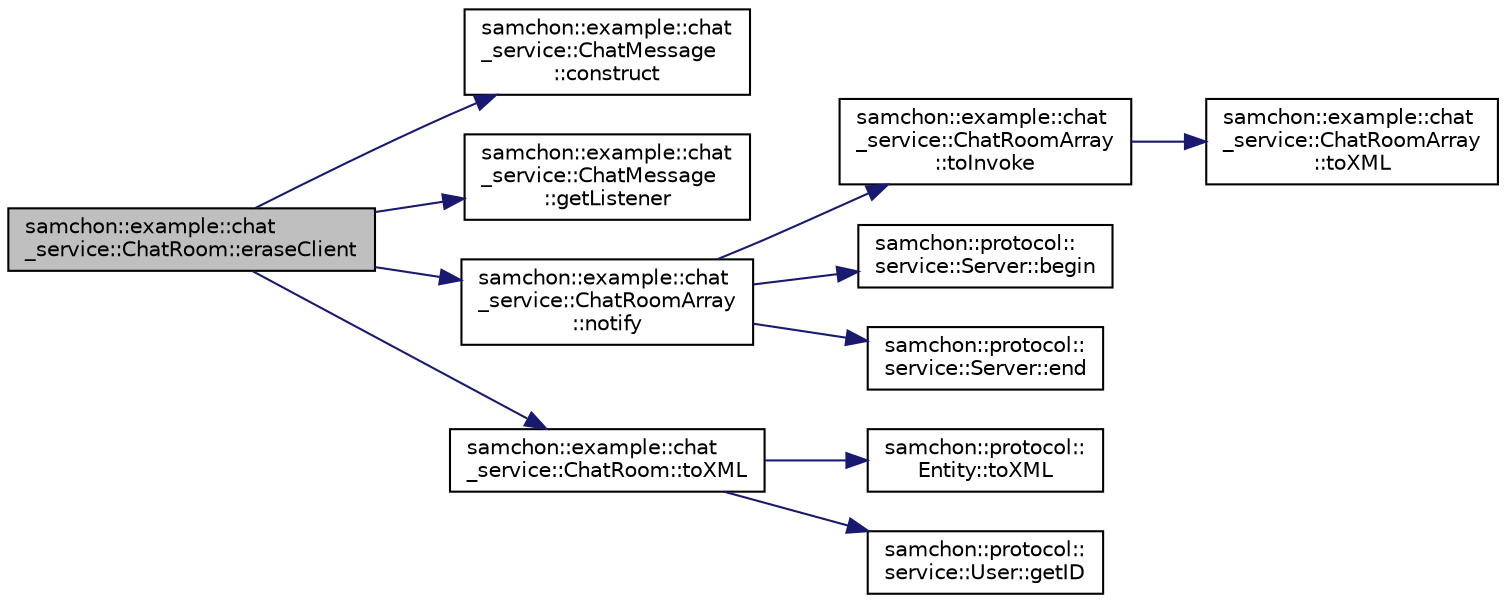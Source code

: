 digraph "samchon::example::chat_service::ChatRoom::eraseClient"
{
  edge [fontname="Helvetica",fontsize="10",labelfontname="Helvetica",labelfontsize="10"];
  node [fontname="Helvetica",fontsize="10",shape=record];
  rankdir="LR";
  Node1 [label="samchon::example::chat\l_service::ChatRoom::eraseClient",height=0.2,width=0.4,color="black", fillcolor="grey75", style="filled", fontcolor="black"];
  Node1 -> Node2 [color="midnightblue",fontsize="10",style="solid",fontname="Helvetica"];
  Node2 [label="samchon::example::chat\l_service::ChatMessage\l::construct",height=0.2,width=0.4,color="black", fillcolor="white", style="filled",URL="$df/d7b/classsamchon_1_1example_1_1chat__service_1_1ChatMessage.html#aafaaf6a512dde7ed2e604d0957fe2e09",tooltip="Construct data of the Entity from an XML object. "];
  Node1 -> Node3 [color="midnightblue",fontsize="10",style="solid",fontname="Helvetica"];
  Node3 [label="samchon::example::chat\l_service::ChatMessage\l::getListener",height=0.2,width=0.4,color="black", fillcolor="white", style="filled",URL="$df/d7b/classsamchon_1_1example_1_1chat__service_1_1ChatMessage.html#a044ab0fc1677c7d8ecc3e742d8a1b66b",tooltip="Get listener. "];
  Node1 -> Node4 [color="midnightblue",fontsize="10",style="solid",fontname="Helvetica"];
  Node4 [label="samchon::example::chat\l_service::ChatRoomArray\l::notify",height=0.2,width=0.4,color="black", fillcolor="white", style="filled",URL="$d2/d9a/classsamchon_1_1example_1_1chat__service_1_1ChatRoomArray.html#a5ea05f0b01dc3ef7cf34d08602e09eb5",tooltip="Notify changes of chat rooms. "];
  Node4 -> Node5 [color="midnightblue",fontsize="10",style="solid",fontname="Helvetica"];
  Node5 [label="samchon::example::chat\l_service::ChatRoomArray\l::toInvoke",height=0.2,width=0.4,color="black", fillcolor="white", style="filled",URL="$d2/d9a/classsamchon_1_1example_1_1chat__service_1_1ChatRoomArray.html#a227fb2ea6055b9bc7824b29233bc929b",tooltip="Get an Invoke message used to notifying change. "];
  Node5 -> Node6 [color="midnightblue",fontsize="10",style="solid",fontname="Helvetica"];
  Node6 [label="samchon::example::chat\l_service::ChatRoomArray\l::toXML",height=0.2,width=0.4,color="black", fillcolor="white", style="filled",URL="$d2/d9a/classsamchon_1_1example_1_1chat__service_1_1ChatRoomArray.html#ae5ee1a42571f3ef124bc8c0d2cec672e",tooltip="Get an XML object representing the ChatRoomArray. "];
  Node4 -> Node7 [color="midnightblue",fontsize="10",style="solid",fontname="Helvetica"];
  Node7 [label="samchon::protocol::\lservice::Server::begin",height=0.2,width=0.4,color="black", fillcolor="white", style="filled",URL="$d9/d35/classsamchon_1_1protocol_1_1service_1_1Server.html#a2a8a026a158064329880fbd97cddca7b",tooltip="A const iterator of begin. "];
  Node4 -> Node8 [color="midnightblue",fontsize="10",style="solid",fontname="Helvetica"];
  Node8 [label="samchon::protocol::\lservice::Server::end",height=0.2,width=0.4,color="black", fillcolor="white", style="filled",URL="$d9/d35/classsamchon_1_1protocol_1_1service_1_1Server.html#a4d833c2e22ba70d4baf22c600e304469",tooltip="A const iterator of end. "];
  Node1 -> Node9 [color="midnightblue",fontsize="10",style="solid",fontname="Helvetica"];
  Node9 [label="samchon::example::chat\l_service::ChatRoom::toXML",height=0.2,width=0.4,color="black", fillcolor="white", style="filled",URL="$d7/d41/classsamchon_1_1example_1_1chat__service_1_1ChatRoom.html#a9696ef4e9ea5022fb04d16e35c0fd63a",tooltip="Get an XML object represents the Entity. "];
  Node9 -> Node10 [color="midnightblue",fontsize="10",style="solid",fontname="Helvetica"];
  Node10 [label="samchon::protocol::\lEntity::toXML",height=0.2,width=0.4,color="black", fillcolor="white", style="filled",URL="$d0/d3e/classsamchon_1_1protocol_1_1Entity.html#a8516db6d4dc71068a48bd1364cf9be23",tooltip="Get an XML object represents the Entity. "];
  Node9 -> Node11 [color="midnightblue",fontsize="10",style="solid",fontname="Helvetica"];
  Node11 [label="samchon::protocol::\lservice::User::getID",height=0.2,width=0.4,color="black", fillcolor="white", style="filled",URL="$df/d87/classsamchon_1_1protocol_1_1service_1_1User.html#a8109b7cbb497bbd19b65bc4b43f6a5c5",tooltip="Get user&#39;s account id. "];
}
